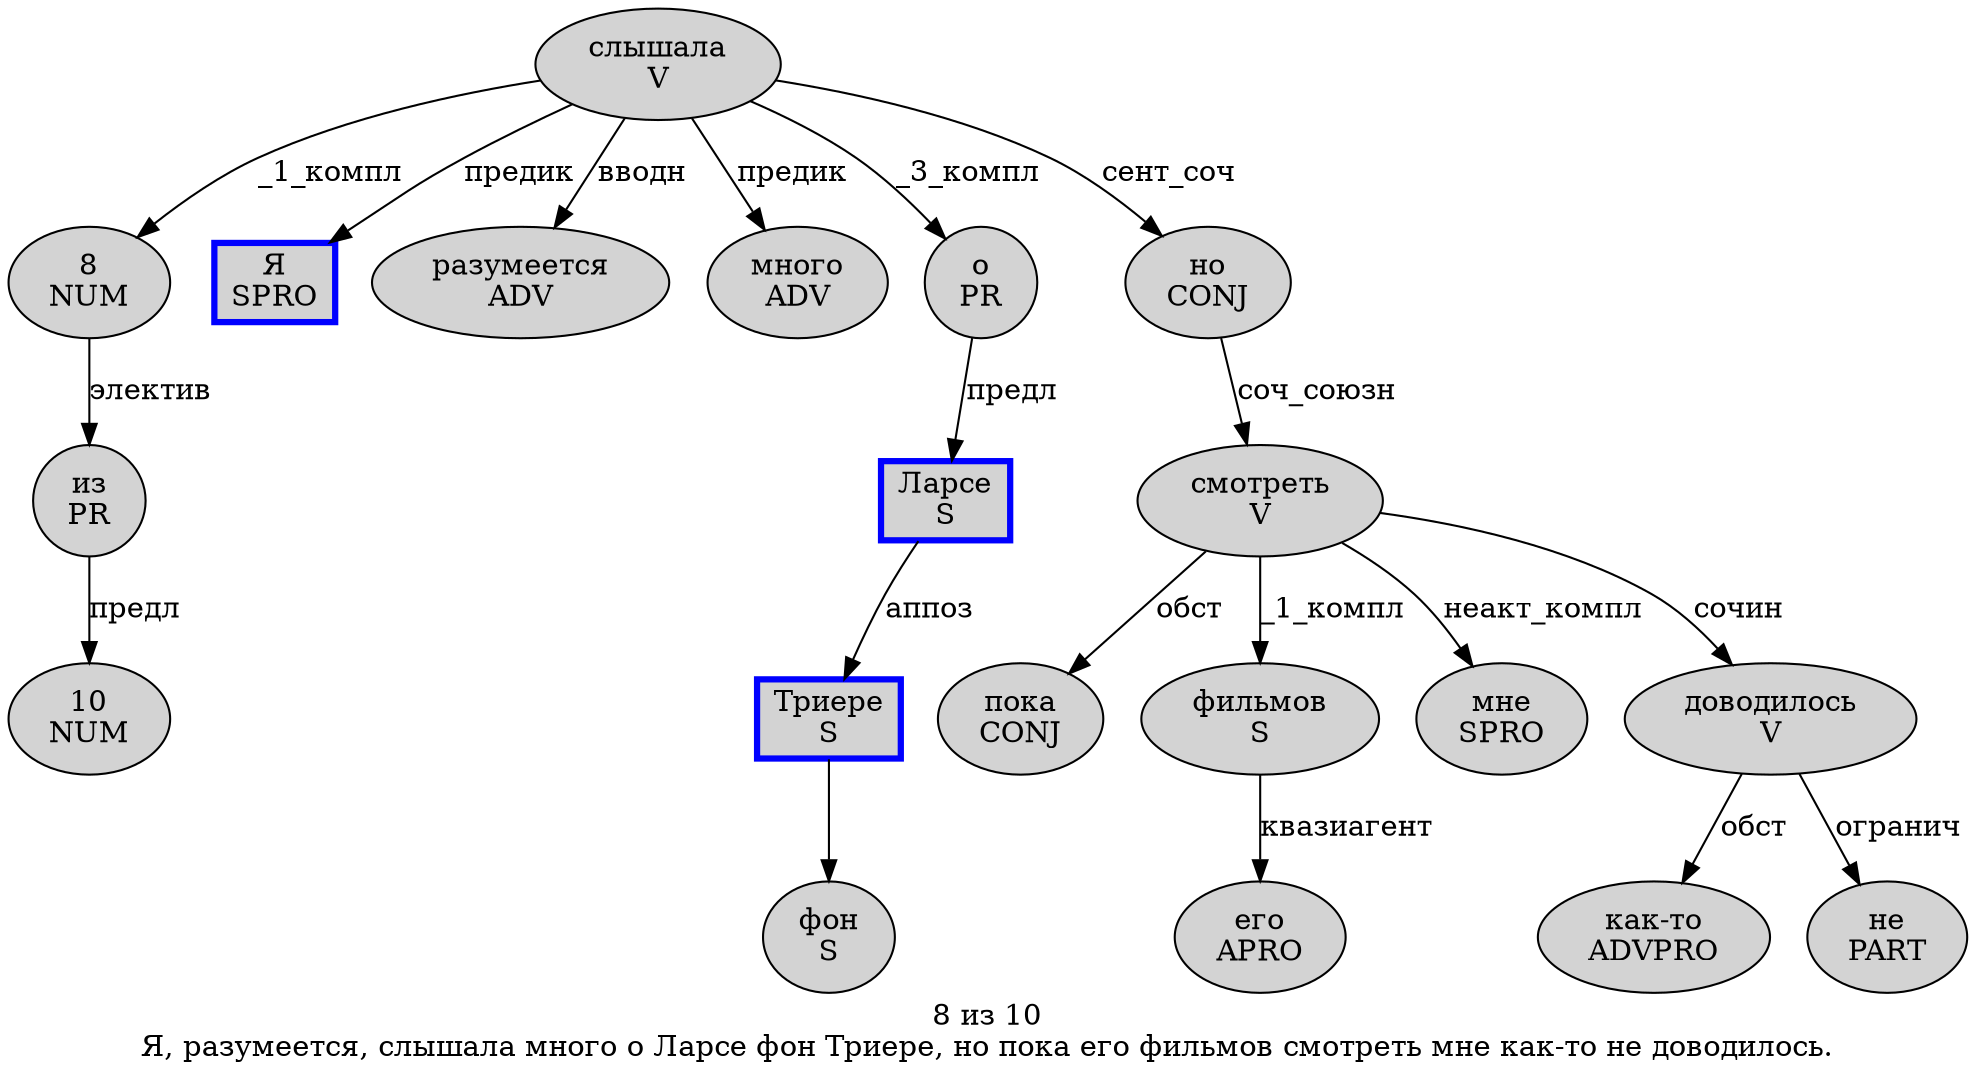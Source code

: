 digraph SENTENCE_1592 {
	graph [label="8 из 10
Я, разумеется, слышала много о Ларсе фон Триере, но пока его фильмов смотреть мне как-то не доводилось."]
	node [style=filled]
		0 [label="8
NUM" color="" fillcolor=lightgray penwidth=1 shape=ellipse]
		1 [label="из
PR" color="" fillcolor=lightgray penwidth=1 shape=ellipse]
		2 [label="10
NUM" color="" fillcolor=lightgray penwidth=1 shape=ellipse]
		3 [label="Я
SPRO" color=blue fillcolor=lightgray penwidth=3 shape=box]
		5 [label="разумеется
ADV" color="" fillcolor=lightgray penwidth=1 shape=ellipse]
		7 [label="слышала
V" color="" fillcolor=lightgray penwidth=1 shape=ellipse]
		8 [label="много
ADV" color="" fillcolor=lightgray penwidth=1 shape=ellipse]
		9 [label="о
PR" color="" fillcolor=lightgray penwidth=1 shape=ellipse]
		10 [label="Ларсе
S" color=blue fillcolor=lightgray penwidth=3 shape=box]
		11 [label="фон
S" color="" fillcolor=lightgray penwidth=1 shape=ellipse]
		12 [label="Триере
S" color=blue fillcolor=lightgray penwidth=3 shape=box]
		14 [label="но
CONJ" color="" fillcolor=lightgray penwidth=1 shape=ellipse]
		15 [label="пока
CONJ" color="" fillcolor=lightgray penwidth=1 shape=ellipse]
		16 [label="его
APRO" color="" fillcolor=lightgray penwidth=1 shape=ellipse]
		17 [label="фильмов
S" color="" fillcolor=lightgray penwidth=1 shape=ellipse]
		18 [label="смотреть
V" color="" fillcolor=lightgray penwidth=1 shape=ellipse]
		19 [label="мне
SPRO" color="" fillcolor=lightgray penwidth=1 shape=ellipse]
		20 [label="как-то
ADVPRO" color="" fillcolor=lightgray penwidth=1 shape=ellipse]
		21 [label="не
PART" color="" fillcolor=lightgray penwidth=1 shape=ellipse]
		22 [label="доводилось
V" color="" fillcolor=lightgray penwidth=1 shape=ellipse]
			9 -> 10 [label="предл"]
			0 -> 1 [label="электив"]
			10 -> 12 [label="аппоз"]
			1 -> 2 [label="предл"]
			12 -> 11
			17 -> 16 [label="квазиагент"]
			14 -> 18 [label="соч_союзн"]
			22 -> 20 [label="обст"]
			22 -> 21 [label="огранич"]
			18 -> 15 [label="обст"]
			18 -> 17 [label="_1_компл"]
			18 -> 19 [label="неакт_компл"]
			18 -> 22 [label="сочин"]
			7 -> 0 [label="_1_компл"]
			7 -> 3 [label="предик"]
			7 -> 5 [label="вводн"]
			7 -> 8 [label="предик"]
			7 -> 9 [label="_3_компл"]
			7 -> 14 [label="сент_соч"]
}